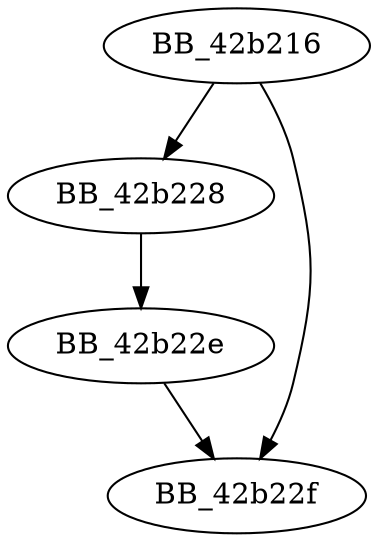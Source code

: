 DiGraph sub_42B216{
BB_42b216->BB_42b228
BB_42b216->BB_42b22f
BB_42b228->BB_42b22e
BB_42b22e->BB_42b22f
}
